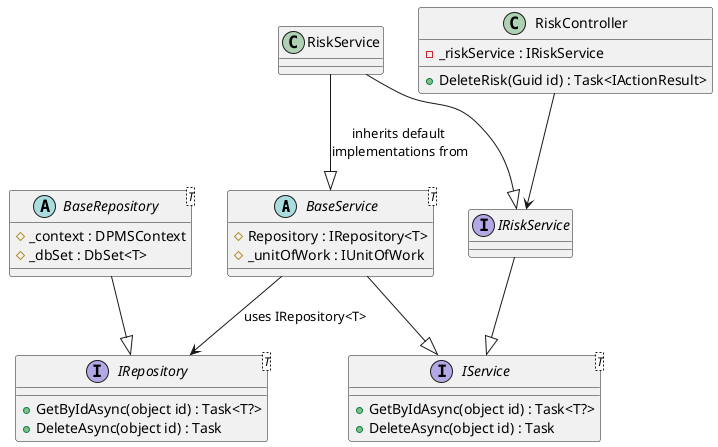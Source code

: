 @startuml

abstract class BaseService<T> {
    #Repository : IRepository<T>
    #_unitOfWork : IUnitOfWork
}

abstract class BaseRepository<T> {
    #_context : DPMSContext
    #_dbSet : DbSet<T>
}

interface IRepository<T> {
    +GetByIdAsync(object id) : Task<T?>
    +DeleteAsync(object id) : Task
}

BaseRepository --|> IRepository

BaseService --|> IService
BaseService --> IRepository : uses IRepository<T>

class RiskController {
    -_riskService : IRiskService

    +DeleteRisk(Guid id) : Task<IActionResult>
}

class RiskService {
}

interface IRiskService {
}

interface IService<T> {
    +GetByIdAsync(object id) : Task<T?>
    +DeleteAsync(object id) : Task
}

IRiskService --|> IService
RiskService --|> IRiskService
RiskService --|> BaseService : inherits default \nimplementations from
RiskController --> IRiskService

@enduml